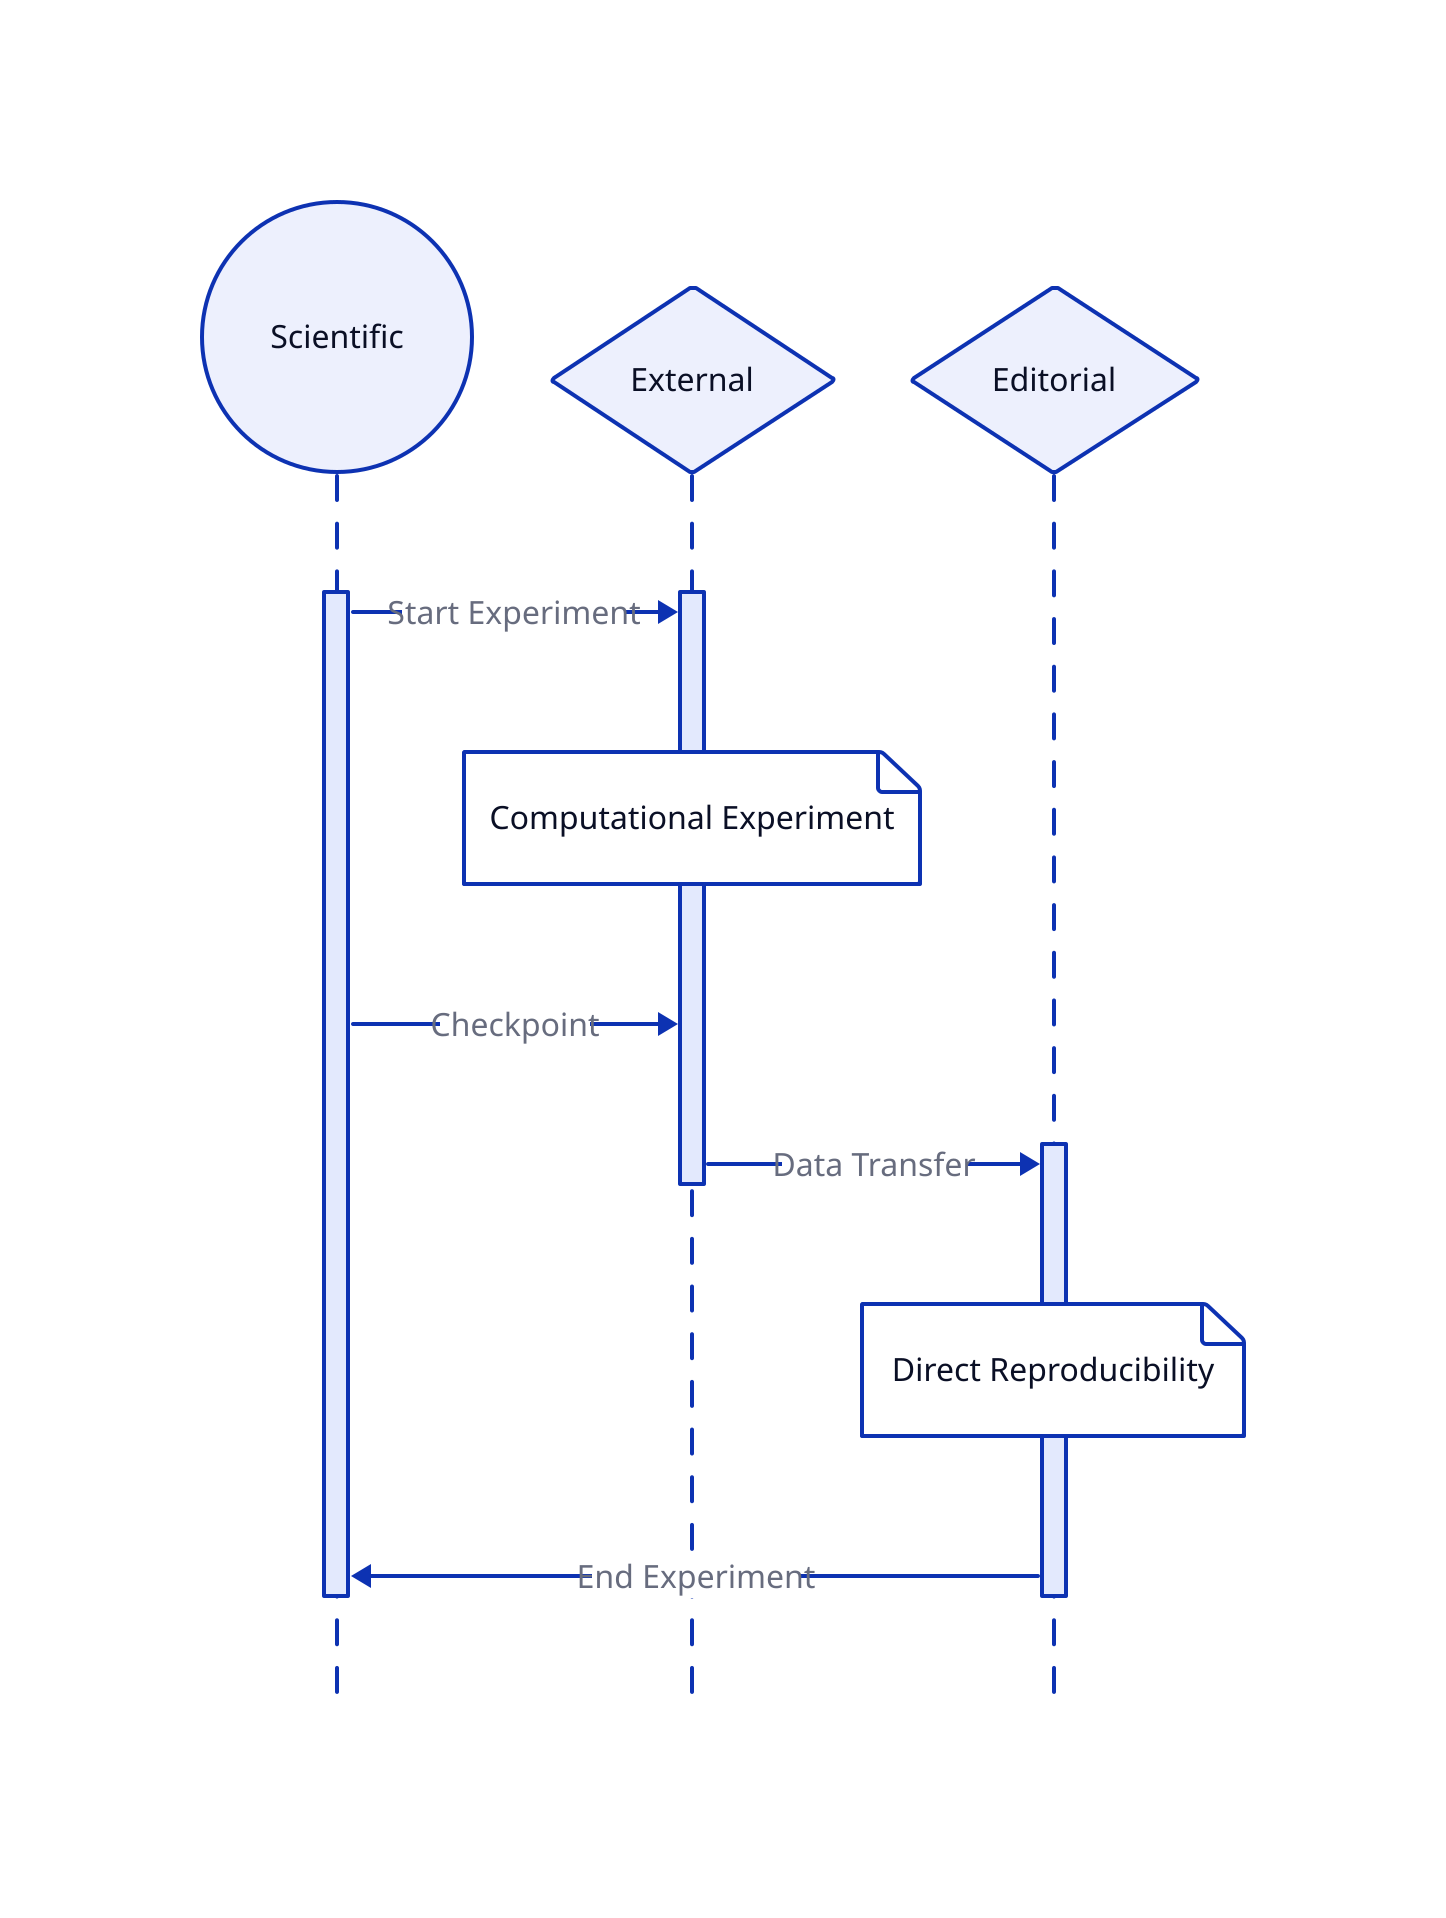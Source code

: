 shape: sequence_diagram
Scientific: { shape: circle }
External: { shape: diamond }
Editorial: { shape: diamond }
Scientific.t1 -> External.t1: "Start Experiment"
External.t1."Computational Experiment"
Scientific.t1 -> External.t1: "Checkpoint"
External.t1 -> Editorial.t1: "Data Transfer"
Editorial."Direct Reproducibility"
Editorial.t1 -> Scientific.t1: "End Experiment"





